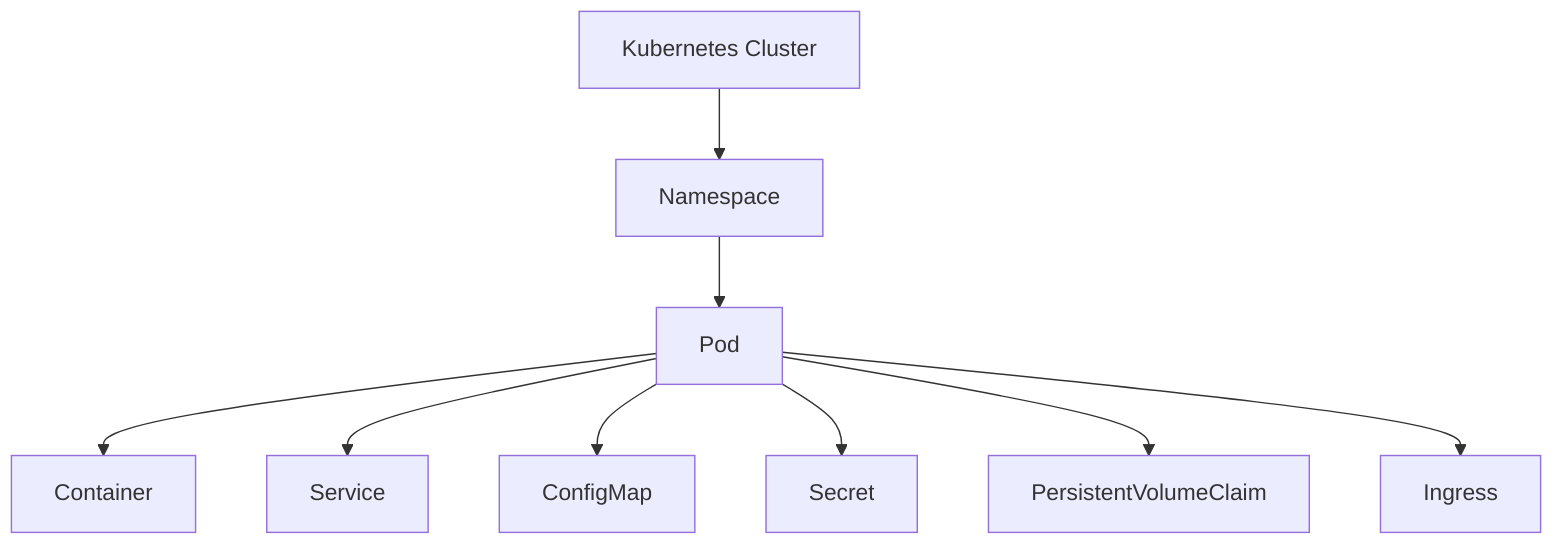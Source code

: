 graph TD
        A[Kubernetes Cluster] --> B[Namespace]
        B --> C[Pod]
        C --> D[Container]
        C --> E[Service]
        C --> F[ConfigMap]
        C --> G[Secret]
        C --> H[PersistentVolumeClaim]
        C --> I[Ingress]